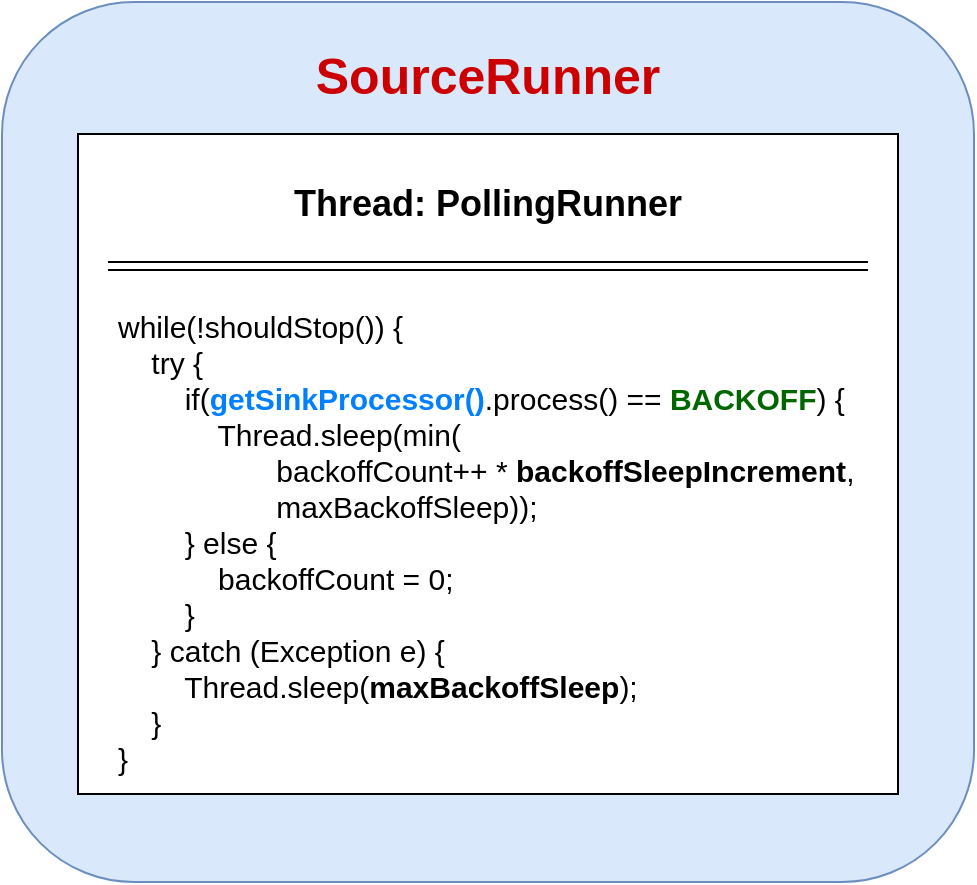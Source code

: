 <mxfile version="13.10.0" type="embed">
    <diagram id="ZIsk30BeOvKLG23jwG7q" name="Page-1">
        <mxGraphModel dx="564" dy="446" grid="1" gridSize="10" guides="1" tooltips="1" connect="1" arrows="1" fold="1" page="1" pageScale="1" pageWidth="827" pageHeight="1169" math="0" shadow="0">
            <root>
                <mxCell id="0"/>
                <mxCell id="1" parent="0"/>
                <mxCell id="10" value="" style="rounded=1;whiteSpace=wrap;html=1;fontSize=18;fillColor=#dae8fc;strokeColor=#6c8ebf;" parent="1" vertex="1">
                    <mxGeometry x="2" y="154" width="486" height="440" as="geometry"/>
                </mxCell>
                <mxCell id="3" value="" style="rounded=0;whiteSpace=wrap;html=1;" parent="1" vertex="1">
                    <mxGeometry x="40" y="220" width="410" height="330" as="geometry"/>
                </mxCell>
                <mxCell id="4" value="Thread: PollingRunner" style="text;html=1;strokeColor=none;fillColor=none;align=center;verticalAlign=middle;whiteSpace=wrap;rounded=0;fontSize=18;fontStyle=1" parent="1" vertex="1">
                    <mxGeometry x="120" y="245" width="250" height="20" as="geometry"/>
                </mxCell>
                <mxCell id="5" value="&lt;h1 style=&quot;font-size: 15px&quot;&gt;&lt;br&gt;&lt;/h1&gt;&lt;div style=&quot;font-size: 15px&quot;&gt;&lt;font style=&quot;font-size: 15px&quot;&gt;while(!shouldStop()) {&lt;/font&gt;&lt;/div&gt;&lt;div style=&quot;font-size: 15px&quot;&gt;&lt;font style=&quot;font-size: 15px&quot;&gt;&amp;nbsp; &amp;nbsp; try {&lt;/font&gt;&lt;/div&gt;&lt;div style=&quot;font-size: 15px&quot;&gt;&lt;font style=&quot;font-size: 15px&quot;&gt;&amp;nbsp; &amp;nbsp; &amp;nbsp; &amp;nbsp; if(&lt;b&gt;&lt;font color=&quot;#007fff&quot;&gt;getSinkProcessor()&lt;/font&gt;&lt;/b&gt;.process() == &lt;font color=&quot;#006600&quot;&gt;&lt;b&gt;BACKOFF&lt;/b&gt;&lt;/font&gt;) {&lt;/font&gt;&lt;/div&gt;&lt;div style=&quot;font-size: 15px&quot;&gt;&lt;font style=&quot;font-size: 15px&quot;&gt;&amp;nbsp; &amp;nbsp; &amp;nbsp; &amp;nbsp; &amp;nbsp; &amp;nbsp; Thread.sleep(min(&lt;/font&gt;&lt;/div&gt;&lt;div style=&quot;font-size: 15px&quot;&gt;&lt;font style=&quot;font-size: 15px&quot;&gt;&amp;nbsp; &amp;nbsp; &amp;nbsp; &amp;nbsp; &amp;nbsp; &amp;nbsp; &amp;nbsp; &amp;nbsp; &amp;nbsp; &amp;nbsp;backoffCount++ * &lt;b&gt;backoffSleepIncrement&lt;/b&gt;,&amp;nbsp;&lt;/font&gt;&lt;/div&gt;&lt;div style=&quot;font-size: 15px&quot;&gt;&lt;font style=&quot;font-size: 15px&quot;&gt;&amp;nbsp; &amp;nbsp; &amp;nbsp; &amp;nbsp; &amp;nbsp; &amp;nbsp; &amp;nbsp; &amp;nbsp; &amp;nbsp; &amp;nbsp;maxBackoffSleep));&lt;/font&gt;&lt;/div&gt;&lt;div style=&quot;font-size: 15px&quot;&gt;&lt;font style=&quot;font-size: 15px&quot;&gt;&amp;nbsp; &amp;nbsp; &amp;nbsp; &amp;nbsp; } else {&lt;/font&gt;&lt;/div&gt;&lt;div style=&quot;font-size: 15px&quot;&gt;&lt;font style=&quot;font-size: 15px&quot;&gt;&amp;nbsp; &amp;nbsp; &amp;nbsp; &amp;nbsp; &amp;nbsp; &amp;nbsp; backoffCount = 0;&lt;/font&gt;&lt;/div&gt;&lt;div style=&quot;font-size: 15px&quot;&gt;&lt;font style=&quot;font-size: 15px&quot;&gt;&amp;nbsp; &amp;nbsp; &amp;nbsp; &amp;nbsp; }&lt;/font&gt;&lt;/div&gt;&lt;div style=&quot;font-size: 15px&quot;&gt;&lt;font style=&quot;font-size: 15px&quot;&gt;&amp;nbsp; &amp;nbsp; } catch (Exception e) {&lt;/font&gt;&lt;/div&gt;&lt;div style=&quot;font-size: 15px&quot;&gt;&lt;font style=&quot;font-size: 15px&quot;&gt;&amp;nbsp; &amp;nbsp; &amp;nbsp; &amp;nbsp; Thread.sleep(&lt;b&gt;maxBackoffSleep&lt;/b&gt;);&lt;/font&gt;&lt;/div&gt;&lt;div style=&quot;font-size: 15px&quot;&gt;&lt;font style=&quot;font-size: 15px&quot;&gt;&amp;nbsp; &amp;nbsp; }&lt;/font&gt;&lt;/div&gt;&lt;div style=&quot;font-size: 15px&quot;&gt;&lt;font style=&quot;font-size: 15px&quot;&gt;}&lt;/font&gt;&lt;/div&gt;" style="text;html=1;strokeColor=none;fillColor=none;spacing=5;spacingTop=-20;overflow=hidden;rounded=0;fontSize=16;" parent="1" vertex="1">
                    <mxGeometry x="55" y="280" width="380" height="270" as="geometry"/>
                </mxCell>
                <mxCell id="9" value="" style="shape=link;html=1;fontSize=16;" parent="1" edge="1">
                    <mxGeometry width="100" relative="1" as="geometry">
                        <mxPoint x="55" y="286" as="sourcePoint"/>
                        <mxPoint x="435" y="286" as="targetPoint"/>
                    </mxGeometry>
                </mxCell>
                <mxCell id="11" value="SourceRunner" style="text;html=1;strokeColor=none;fillColor=none;align=center;verticalAlign=middle;whiteSpace=wrap;rounded=0;fontSize=25;fontStyle=1;fontColor=#CC0000;" parent="1" vertex="1">
                    <mxGeometry x="170" y="180" width="150" height="20" as="geometry"/>
                </mxCell>
            </root>
        </mxGraphModel>
    </diagram>
</mxfile>